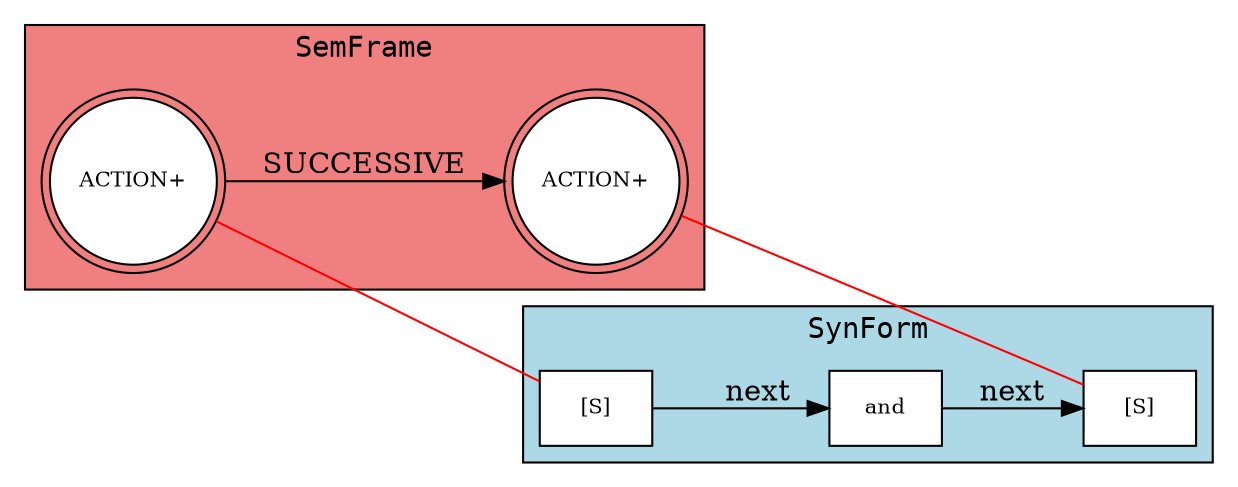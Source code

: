 digraph G {
rankdir=LR;
fontname=consolas;
subgraph cluster_SemFrame {
bgcolor=lightcoral;
label=SemFrame;
EVT1 [style=filled, fontsize=10, fillcolor=white, color=black, shape=doublecircle, label="ACTION+"];
EVT2 [style=filled, fontsize=10, fillcolor=white, color=black, shape=doublecircle, label="ACTION+"];
EVT1 -> EVT2  [label=SUCCESSIVE];
}

subgraph cluster_SynForm {
bgcolor=lightblue;
label=SynForm;
S1 [shape=box, fontsize=10, style=filled, fillcolor=white, label="[S]"];
S2 [shape=box, fontsize=10, style=filled, fillcolor=white, label=and];
S1 -> S2  [label=next];
S3 [shape=box, fontsize=10, style=filled, fillcolor=white, label="[S]"];
S2 -> S3  [label=next];
}

EVT1 -> S1  [color=red, dir=none, penwidth=1];
EVT2 -> S3  [color=red, dir=none, penwidth=1];
}
